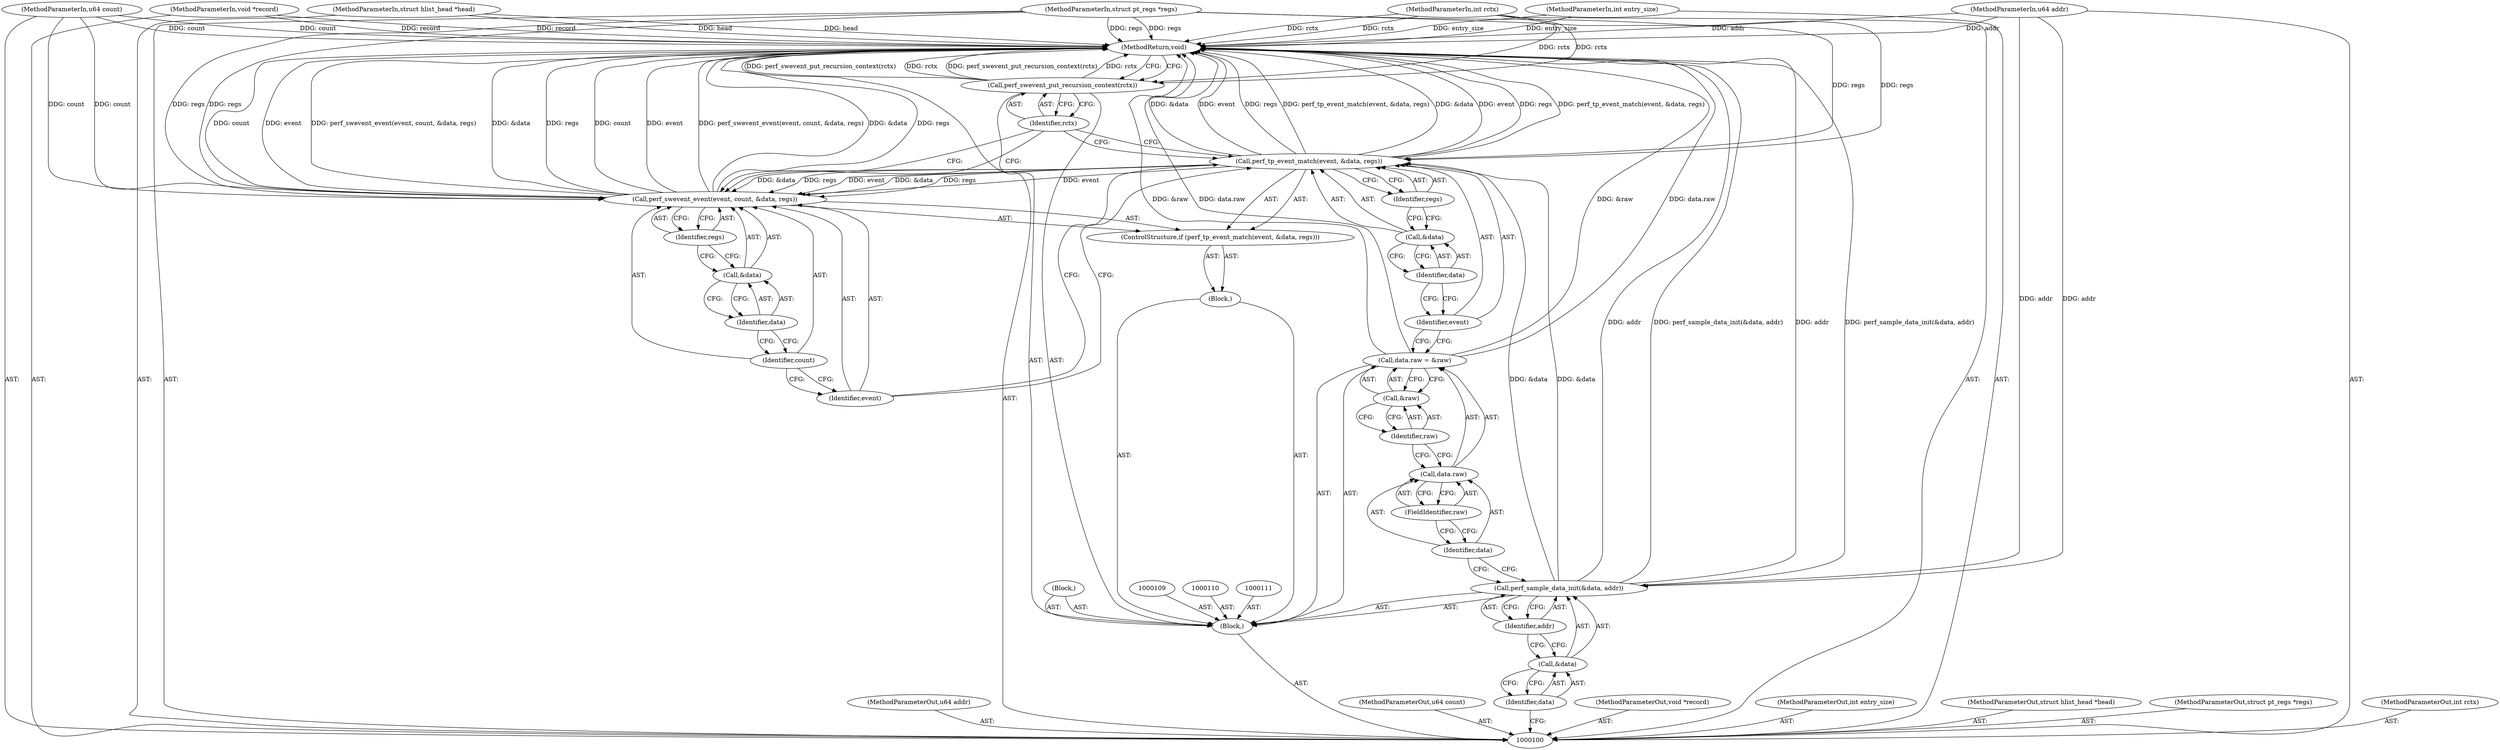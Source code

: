 digraph "0_linux_a8b0ca17b80e92faab46ee7179ba9e99ccb61233_67" {
"1000138" [label="(MethodReturn,void)"];
"1000101" [label="(MethodParameterIn,u64 addr)"];
"1000186" [label="(MethodParameterOut,u64 addr)"];
"1000102" [label="(MethodParameterIn,u64 count)"];
"1000187" [label="(MethodParameterOut,u64 count)"];
"1000103" [label="(MethodParameterIn,void *record)"];
"1000188" [label="(MethodParameterOut,void *record)"];
"1000104" [label="(MethodParameterIn,int entry_size)"];
"1000189" [label="(MethodParameterOut,int entry_size)"];
"1000113" [label="(Call,perf_sample_data_init(&data, addr))"];
"1000114" [label="(Call,&data)"];
"1000115" [label="(Identifier,data)"];
"1000116" [label="(Identifier,addr)"];
"1000117" [label="(Call,data.raw = &raw)"];
"1000118" [label="(Call,data.raw)"];
"1000119" [label="(Identifier,data)"];
"1000121" [label="(Call,&raw)"];
"1000122" [label="(Identifier,raw)"];
"1000120" [label="(FieldIdentifier,raw)"];
"1000123" [label="(Block,)"];
"1000126" [label="(Identifier,event)"];
"1000124" [label="(ControlStructure,if (perf_tp_event_match(event, &data, regs)))"];
"1000127" [label="(Call,&data)"];
"1000128" [label="(Identifier,data)"];
"1000129" [label="(Identifier,regs)"];
"1000125" [label="(Call,perf_tp_event_match(event, &data, regs))"];
"1000131" [label="(Identifier,event)"];
"1000132" [label="(Identifier,count)"];
"1000130" [label="(Call,perf_swevent_event(event, count, &data, regs))"];
"1000133" [label="(Call,&data)"];
"1000134" [label="(Identifier,data)"];
"1000135" [label="(Identifier,regs)"];
"1000106" [label="(MethodParameterIn,struct hlist_head *head)"];
"1000191" [label="(MethodParameterOut,struct hlist_head *head)"];
"1000105" [label="(MethodParameterIn,struct pt_regs *regs)"];
"1000190" [label="(MethodParameterOut,struct pt_regs *regs)"];
"1000107" [label="(MethodParameterIn,int rctx)"];
"1000192" [label="(MethodParameterOut,int rctx)"];
"1000136" [label="(Call,perf_swevent_put_recursion_context(rctx))"];
"1000137" [label="(Identifier,rctx)"];
"1000108" [label="(Block,)"];
"1000112" [label="(Block,)"];
"1000138" -> "1000100"  [label="AST: "];
"1000138" -> "1000136"  [label="CFG: "];
"1000125" -> "1000138"  [label="DDG: perf_tp_event_match(event, &data, regs)"];
"1000125" -> "1000138"  [label="DDG: &data"];
"1000125" -> "1000138"  [label="DDG: event"];
"1000125" -> "1000138"  [label="DDG: regs"];
"1000107" -> "1000138"  [label="DDG: rctx"];
"1000104" -> "1000138"  [label="DDG: entry_size"];
"1000105" -> "1000138"  [label="DDG: regs"];
"1000130" -> "1000138"  [label="DDG: count"];
"1000130" -> "1000138"  [label="DDG: event"];
"1000130" -> "1000138"  [label="DDG: perf_swevent_event(event, count, &data, regs)"];
"1000130" -> "1000138"  [label="DDG: &data"];
"1000130" -> "1000138"  [label="DDG: regs"];
"1000117" -> "1000138"  [label="DDG: &raw"];
"1000117" -> "1000138"  [label="DDG: data.raw"];
"1000136" -> "1000138"  [label="DDG: perf_swevent_put_recursion_context(rctx)"];
"1000136" -> "1000138"  [label="DDG: rctx"];
"1000113" -> "1000138"  [label="DDG: addr"];
"1000113" -> "1000138"  [label="DDG: perf_sample_data_init(&data, addr)"];
"1000103" -> "1000138"  [label="DDG: record"];
"1000102" -> "1000138"  [label="DDG: count"];
"1000101" -> "1000138"  [label="DDG: addr"];
"1000106" -> "1000138"  [label="DDG: head"];
"1000101" -> "1000100"  [label="AST: "];
"1000101" -> "1000138"  [label="DDG: addr"];
"1000101" -> "1000113"  [label="DDG: addr"];
"1000186" -> "1000100"  [label="AST: "];
"1000102" -> "1000100"  [label="AST: "];
"1000102" -> "1000138"  [label="DDG: count"];
"1000102" -> "1000130"  [label="DDG: count"];
"1000187" -> "1000100"  [label="AST: "];
"1000103" -> "1000100"  [label="AST: "];
"1000103" -> "1000138"  [label="DDG: record"];
"1000188" -> "1000100"  [label="AST: "];
"1000104" -> "1000100"  [label="AST: "];
"1000104" -> "1000138"  [label="DDG: entry_size"];
"1000189" -> "1000100"  [label="AST: "];
"1000113" -> "1000108"  [label="AST: "];
"1000113" -> "1000116"  [label="CFG: "];
"1000114" -> "1000113"  [label="AST: "];
"1000116" -> "1000113"  [label="AST: "];
"1000119" -> "1000113"  [label="CFG: "];
"1000113" -> "1000138"  [label="DDG: addr"];
"1000113" -> "1000138"  [label="DDG: perf_sample_data_init(&data, addr)"];
"1000101" -> "1000113"  [label="DDG: addr"];
"1000113" -> "1000125"  [label="DDG: &data"];
"1000114" -> "1000113"  [label="AST: "];
"1000114" -> "1000115"  [label="CFG: "];
"1000115" -> "1000114"  [label="AST: "];
"1000116" -> "1000114"  [label="CFG: "];
"1000115" -> "1000114"  [label="AST: "];
"1000115" -> "1000100"  [label="CFG: "];
"1000114" -> "1000115"  [label="CFG: "];
"1000116" -> "1000113"  [label="AST: "];
"1000116" -> "1000114"  [label="CFG: "];
"1000113" -> "1000116"  [label="CFG: "];
"1000117" -> "1000108"  [label="AST: "];
"1000117" -> "1000121"  [label="CFG: "];
"1000118" -> "1000117"  [label="AST: "];
"1000121" -> "1000117"  [label="AST: "];
"1000126" -> "1000117"  [label="CFG: "];
"1000117" -> "1000138"  [label="DDG: &raw"];
"1000117" -> "1000138"  [label="DDG: data.raw"];
"1000118" -> "1000117"  [label="AST: "];
"1000118" -> "1000120"  [label="CFG: "];
"1000119" -> "1000118"  [label="AST: "];
"1000120" -> "1000118"  [label="AST: "];
"1000122" -> "1000118"  [label="CFG: "];
"1000119" -> "1000118"  [label="AST: "];
"1000119" -> "1000113"  [label="CFG: "];
"1000120" -> "1000119"  [label="CFG: "];
"1000121" -> "1000117"  [label="AST: "];
"1000121" -> "1000122"  [label="CFG: "];
"1000122" -> "1000121"  [label="AST: "];
"1000117" -> "1000121"  [label="CFG: "];
"1000122" -> "1000121"  [label="AST: "];
"1000122" -> "1000118"  [label="CFG: "];
"1000121" -> "1000122"  [label="CFG: "];
"1000120" -> "1000118"  [label="AST: "];
"1000120" -> "1000119"  [label="CFG: "];
"1000118" -> "1000120"  [label="CFG: "];
"1000123" -> "1000108"  [label="AST: "];
"1000124" -> "1000123"  [label="AST: "];
"1000126" -> "1000125"  [label="AST: "];
"1000126" -> "1000117"  [label="CFG: "];
"1000128" -> "1000126"  [label="CFG: "];
"1000124" -> "1000123"  [label="AST: "];
"1000125" -> "1000124"  [label="AST: "];
"1000130" -> "1000124"  [label="AST: "];
"1000127" -> "1000125"  [label="AST: "];
"1000127" -> "1000128"  [label="CFG: "];
"1000128" -> "1000127"  [label="AST: "];
"1000129" -> "1000127"  [label="CFG: "];
"1000128" -> "1000127"  [label="AST: "];
"1000128" -> "1000126"  [label="CFG: "];
"1000127" -> "1000128"  [label="CFG: "];
"1000129" -> "1000125"  [label="AST: "];
"1000129" -> "1000127"  [label="CFG: "];
"1000125" -> "1000129"  [label="CFG: "];
"1000125" -> "1000124"  [label="AST: "];
"1000125" -> "1000129"  [label="CFG: "];
"1000126" -> "1000125"  [label="AST: "];
"1000127" -> "1000125"  [label="AST: "];
"1000129" -> "1000125"  [label="AST: "];
"1000131" -> "1000125"  [label="CFG: "];
"1000137" -> "1000125"  [label="CFG: "];
"1000125" -> "1000138"  [label="DDG: perf_tp_event_match(event, &data, regs)"];
"1000125" -> "1000138"  [label="DDG: &data"];
"1000125" -> "1000138"  [label="DDG: event"];
"1000125" -> "1000138"  [label="DDG: regs"];
"1000113" -> "1000125"  [label="DDG: &data"];
"1000105" -> "1000125"  [label="DDG: regs"];
"1000125" -> "1000130"  [label="DDG: event"];
"1000125" -> "1000130"  [label="DDG: &data"];
"1000125" -> "1000130"  [label="DDG: regs"];
"1000131" -> "1000130"  [label="AST: "];
"1000131" -> "1000125"  [label="CFG: "];
"1000132" -> "1000131"  [label="CFG: "];
"1000132" -> "1000130"  [label="AST: "];
"1000132" -> "1000131"  [label="CFG: "];
"1000134" -> "1000132"  [label="CFG: "];
"1000130" -> "1000124"  [label="AST: "];
"1000130" -> "1000135"  [label="CFG: "];
"1000131" -> "1000130"  [label="AST: "];
"1000132" -> "1000130"  [label="AST: "];
"1000133" -> "1000130"  [label="AST: "];
"1000135" -> "1000130"  [label="AST: "];
"1000137" -> "1000130"  [label="CFG: "];
"1000130" -> "1000138"  [label="DDG: count"];
"1000130" -> "1000138"  [label="DDG: event"];
"1000130" -> "1000138"  [label="DDG: perf_swevent_event(event, count, &data, regs)"];
"1000130" -> "1000138"  [label="DDG: &data"];
"1000130" -> "1000138"  [label="DDG: regs"];
"1000125" -> "1000130"  [label="DDG: event"];
"1000125" -> "1000130"  [label="DDG: &data"];
"1000125" -> "1000130"  [label="DDG: regs"];
"1000102" -> "1000130"  [label="DDG: count"];
"1000105" -> "1000130"  [label="DDG: regs"];
"1000133" -> "1000130"  [label="AST: "];
"1000133" -> "1000134"  [label="CFG: "];
"1000134" -> "1000133"  [label="AST: "];
"1000135" -> "1000133"  [label="CFG: "];
"1000134" -> "1000133"  [label="AST: "];
"1000134" -> "1000132"  [label="CFG: "];
"1000133" -> "1000134"  [label="CFG: "];
"1000135" -> "1000130"  [label="AST: "];
"1000135" -> "1000133"  [label="CFG: "];
"1000130" -> "1000135"  [label="CFG: "];
"1000106" -> "1000100"  [label="AST: "];
"1000106" -> "1000138"  [label="DDG: head"];
"1000191" -> "1000100"  [label="AST: "];
"1000105" -> "1000100"  [label="AST: "];
"1000105" -> "1000138"  [label="DDG: regs"];
"1000105" -> "1000125"  [label="DDG: regs"];
"1000105" -> "1000130"  [label="DDG: regs"];
"1000190" -> "1000100"  [label="AST: "];
"1000107" -> "1000100"  [label="AST: "];
"1000107" -> "1000138"  [label="DDG: rctx"];
"1000107" -> "1000136"  [label="DDG: rctx"];
"1000192" -> "1000100"  [label="AST: "];
"1000136" -> "1000108"  [label="AST: "];
"1000136" -> "1000137"  [label="CFG: "];
"1000137" -> "1000136"  [label="AST: "];
"1000138" -> "1000136"  [label="CFG: "];
"1000136" -> "1000138"  [label="DDG: perf_swevent_put_recursion_context(rctx)"];
"1000136" -> "1000138"  [label="DDG: rctx"];
"1000107" -> "1000136"  [label="DDG: rctx"];
"1000137" -> "1000136"  [label="AST: "];
"1000137" -> "1000130"  [label="CFG: "];
"1000137" -> "1000125"  [label="CFG: "];
"1000136" -> "1000137"  [label="CFG: "];
"1000108" -> "1000100"  [label="AST: "];
"1000109" -> "1000108"  [label="AST: "];
"1000110" -> "1000108"  [label="AST: "];
"1000111" -> "1000108"  [label="AST: "];
"1000112" -> "1000108"  [label="AST: "];
"1000113" -> "1000108"  [label="AST: "];
"1000117" -> "1000108"  [label="AST: "];
"1000123" -> "1000108"  [label="AST: "];
"1000136" -> "1000108"  [label="AST: "];
"1000112" -> "1000108"  [label="AST: "];
}

